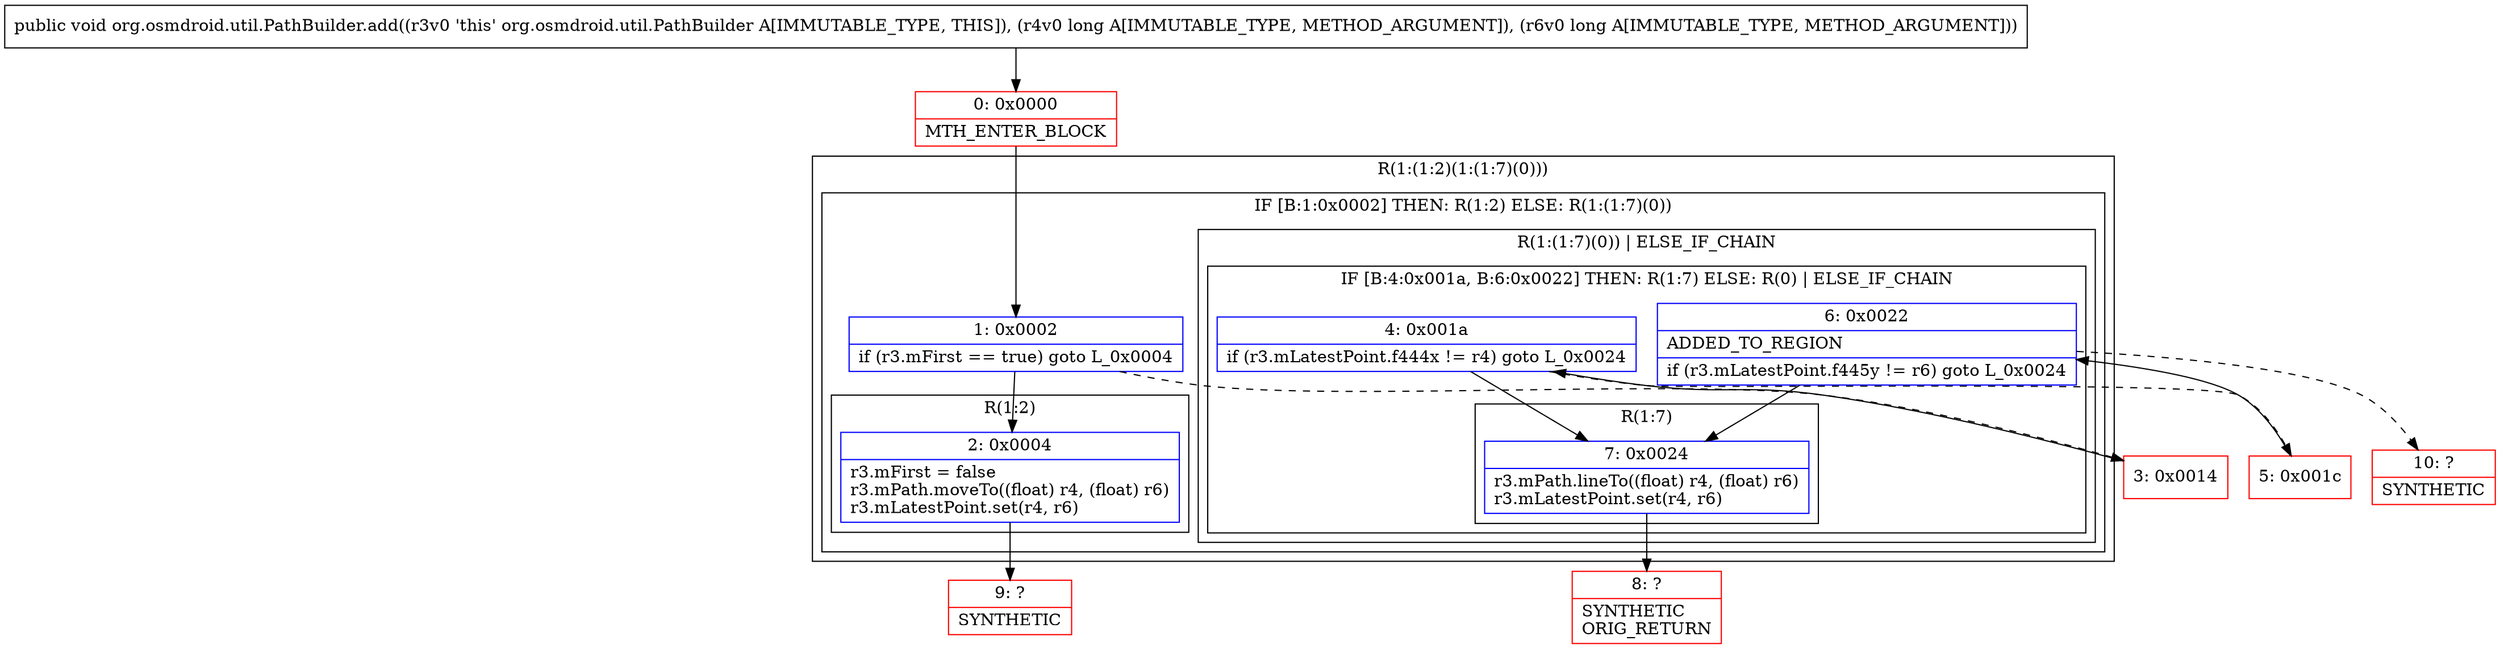 digraph "CFG fororg.osmdroid.util.PathBuilder.add(JJ)V" {
subgraph cluster_Region_2140649060 {
label = "R(1:(1:2)(1:(1:7)(0)))";
node [shape=record,color=blue];
subgraph cluster_IfRegion_1173591235 {
label = "IF [B:1:0x0002] THEN: R(1:2) ELSE: R(1:(1:7)(0))";
node [shape=record,color=blue];
Node_1 [shape=record,label="{1\:\ 0x0002|if (r3.mFirst == true) goto L_0x0004\l}"];
subgraph cluster_Region_783307976 {
label = "R(1:2)";
node [shape=record,color=blue];
Node_2 [shape=record,label="{2\:\ 0x0004|r3.mFirst = false\lr3.mPath.moveTo((float) r4, (float) r6)\lr3.mLatestPoint.set(r4, r6)\l}"];
}
subgraph cluster_Region_2066501168 {
label = "R(1:(1:7)(0)) | ELSE_IF_CHAIN\l";
node [shape=record,color=blue];
subgraph cluster_IfRegion_969597863 {
label = "IF [B:4:0x001a, B:6:0x0022] THEN: R(1:7) ELSE: R(0) | ELSE_IF_CHAIN\l";
node [shape=record,color=blue];
Node_4 [shape=record,label="{4\:\ 0x001a|if (r3.mLatestPoint.f444x != r4) goto L_0x0024\l}"];
Node_6 [shape=record,label="{6\:\ 0x0022|ADDED_TO_REGION\l|if (r3.mLatestPoint.f445y != r6) goto L_0x0024\l}"];
subgraph cluster_Region_1623604689 {
label = "R(1:7)";
node [shape=record,color=blue];
Node_7 [shape=record,label="{7\:\ 0x0024|r3.mPath.lineTo((float) r4, (float) r6)\lr3.mLatestPoint.set(r4, r6)\l}"];
}
subgraph cluster_Region_1291596565 {
label = "R(0)";
node [shape=record,color=blue];
}
}
}
}
}
Node_0 [shape=record,color=red,label="{0\:\ 0x0000|MTH_ENTER_BLOCK\l}"];
Node_3 [shape=record,color=red,label="{3\:\ 0x0014}"];
Node_5 [shape=record,color=red,label="{5\:\ 0x001c}"];
Node_8 [shape=record,color=red,label="{8\:\ ?|SYNTHETIC\lORIG_RETURN\l}"];
Node_9 [shape=record,color=red,label="{9\:\ ?|SYNTHETIC\l}"];
Node_10 [shape=record,color=red,label="{10\:\ ?|SYNTHETIC\l}"];
MethodNode[shape=record,label="{public void org.osmdroid.util.PathBuilder.add((r3v0 'this' org.osmdroid.util.PathBuilder A[IMMUTABLE_TYPE, THIS]), (r4v0 long A[IMMUTABLE_TYPE, METHOD_ARGUMENT]), (r6v0 long A[IMMUTABLE_TYPE, METHOD_ARGUMENT])) }"];
MethodNode -> Node_0;
Node_1 -> Node_2;
Node_1 -> Node_3[style=dashed];
Node_2 -> Node_9;
Node_4 -> Node_5[style=dashed];
Node_4 -> Node_7;
Node_6 -> Node_7;
Node_6 -> Node_10[style=dashed];
Node_7 -> Node_8;
Node_0 -> Node_1;
Node_3 -> Node_4;
Node_5 -> Node_6;
}

